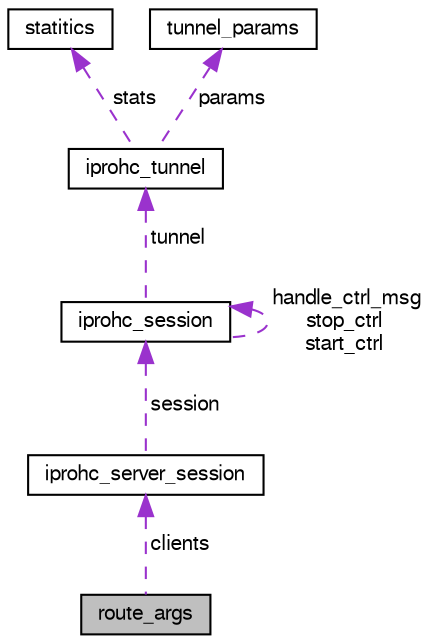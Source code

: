 digraph "route_args"
{
  edge [fontname="FreeSans",fontsize="10",labelfontname="FreeSans",labelfontsize="10"];
  node [fontname="FreeSans",fontsize="10",shape=record];
  Node1 [label="route_args",height=0.2,width=0.4,color="black", fillcolor="grey75", style="filled" fontcolor="black"];
  Node2 -> Node1 [dir="back",color="darkorchid3",fontsize="10",style="dashed",label=" clients" ,fontname="FreeSans"];
  Node2 [label="iprohc_server_session",height=0.2,width=0.4,color="black", fillcolor="white", style="filled",URL="$structiprohc__server__session.html"];
  Node3 -> Node2 [dir="back",color="darkorchid3",fontsize="10",style="dashed",label=" session" ,fontname="FreeSans"];
  Node3 [label="iprohc_session",height=0.2,width=0.4,color="black", fillcolor="white", style="filled",URL="$structiprohc__session.html"];
  Node4 -> Node3 [dir="back",color="darkorchid3",fontsize="10",style="dashed",label=" tunnel" ,fontname="FreeSans"];
  Node4 [label="iprohc_tunnel",height=0.2,width=0.4,color="black", fillcolor="white", style="filled",URL="$structiprohc__tunnel.html"];
  Node5 -> Node4 [dir="back",color="darkorchid3",fontsize="10",style="dashed",label=" stats" ,fontname="FreeSans"];
  Node5 [label="statitics",height=0.2,width=0.4,color="black", fillcolor="white", style="filled",URL="$structstatitics.html"];
  Node6 -> Node4 [dir="back",color="darkorchid3",fontsize="10",style="dashed",label=" params" ,fontname="FreeSans"];
  Node6 [label="tunnel_params",height=0.2,width=0.4,color="black", fillcolor="white", style="filled",URL="$structtunnel__params.html"];
  Node3 -> Node3 [dir="back",color="darkorchid3",fontsize="10",style="dashed",label=" handle_ctrl_msg\nstop_ctrl\nstart_ctrl" ,fontname="FreeSans"];
}

